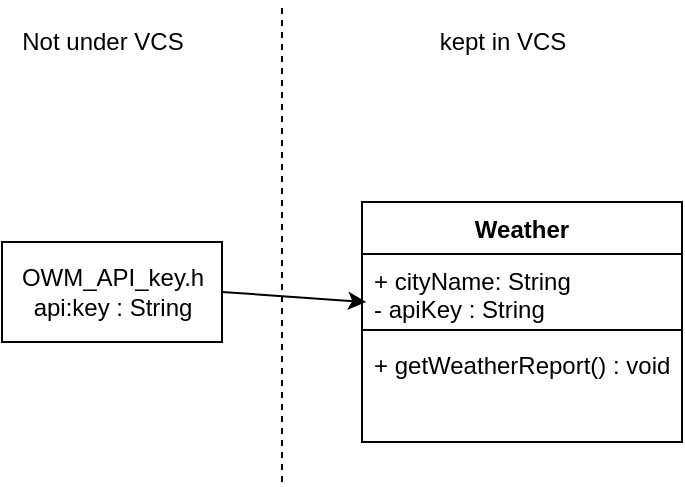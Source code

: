 <mxfile version="13.6.5">
    <diagram id="LFoi05Cg6cixM9IcLLpR" name="Page-1">
        <mxGraphModel dx="213" dy="371" grid="1" gridSize="10" guides="1" tooltips="1" connect="1" arrows="1" fold="1" page="1" pageScale="1" pageWidth="850" pageHeight="1100" math="0" shadow="0">
            <root>
                <mxCell id="0"/>
                <mxCell id="1" parent="0"/>
                <mxCell id="Bc8YqQen9oYHY0bD3Fvg-6" style="rounded=0;orthogonalLoop=1;jettySize=auto;html=1;exitX=1;exitY=0.5;exitDx=0;exitDy=0;entryX=0.013;entryY=0.706;entryDx=0;entryDy=0;entryPerimeter=0;" parent="1" source="Bc8YqQen9oYHY0bD3Fvg-1" target="Bc8YqQen9oYHY0bD3Fvg-3" edge="1">
                    <mxGeometry relative="1" as="geometry"/>
                </mxCell>
                <mxCell id="Bc8YqQen9oYHY0bD3Fvg-1" value="OWM_API_key.h&lt;br&gt;api:key : String" style="html=1;" parent="1" vertex="1">
                    <mxGeometry x="200" y="200" width="110" height="50" as="geometry"/>
                </mxCell>
                <mxCell id="Bc8YqQen9oYHY0bD3Fvg-2" value="Weather" style="swimlane;fontStyle=1;align=center;verticalAlign=top;childLayout=stackLayout;horizontal=1;startSize=26;horizontalStack=0;resizeParent=1;resizeParentMax=0;resizeLast=0;collapsible=1;marginBottom=0;" parent="1" vertex="1">
                    <mxGeometry x="380" y="180" width="160" height="120" as="geometry"/>
                </mxCell>
                <mxCell id="Bc8YqQen9oYHY0bD3Fvg-3" value="+ cityName: String&#10;- apiKey : String" style="text;strokeColor=none;fillColor=none;align=left;verticalAlign=top;spacingLeft=4;spacingRight=4;overflow=hidden;rotatable=0;points=[[0,0.5],[1,0.5]];portConstraint=eastwest;" parent="Bc8YqQen9oYHY0bD3Fvg-2" vertex="1">
                    <mxGeometry y="26" width="160" height="34" as="geometry"/>
                </mxCell>
                <mxCell id="Bc8YqQen9oYHY0bD3Fvg-4" value="" style="line;strokeWidth=1;fillColor=none;align=left;verticalAlign=middle;spacingTop=-1;spacingLeft=3;spacingRight=3;rotatable=0;labelPosition=right;points=[];portConstraint=eastwest;" parent="Bc8YqQen9oYHY0bD3Fvg-2" vertex="1">
                    <mxGeometry y="60" width="160" height="8" as="geometry"/>
                </mxCell>
                <mxCell id="Bc8YqQen9oYHY0bD3Fvg-5" value="+ getWeatherReport() : void" style="text;strokeColor=none;fillColor=none;align=left;verticalAlign=top;spacingLeft=4;spacingRight=4;overflow=hidden;rotatable=0;points=[[0,0.5],[1,0.5]];portConstraint=eastwest;" parent="Bc8YqQen9oYHY0bD3Fvg-2" vertex="1">
                    <mxGeometry y="68" width="160" height="52" as="geometry"/>
                </mxCell>
                <mxCell id="Bc8YqQen9oYHY0bD3Fvg-7" value="" style="endArrow=none;dashed=1;html=1;" parent="1" edge="1">
                    <mxGeometry width="50" height="50" relative="1" as="geometry">
                        <mxPoint x="340" y="320" as="sourcePoint"/>
                        <mxPoint x="340" y="80" as="targetPoint"/>
                    </mxGeometry>
                </mxCell>
                <mxCell id="Bc8YqQen9oYHY0bD3Fvg-8" value="Not under VCS" style="text;html=1;align=center;verticalAlign=middle;resizable=0;points=[];autosize=1;" parent="1" vertex="1">
                    <mxGeometry x="200" y="90" width="100" height="20" as="geometry"/>
                </mxCell>
                <mxCell id="Bc8YqQen9oYHY0bD3Fvg-9" value="kept in VCS" style="text;html=1;align=center;verticalAlign=middle;resizable=0;points=[];autosize=1;" parent="1" vertex="1">
                    <mxGeometry x="410" y="90" width="80" height="20" as="geometry"/>
                </mxCell>
            </root>
        </mxGraphModel>
    </diagram>
</mxfile>